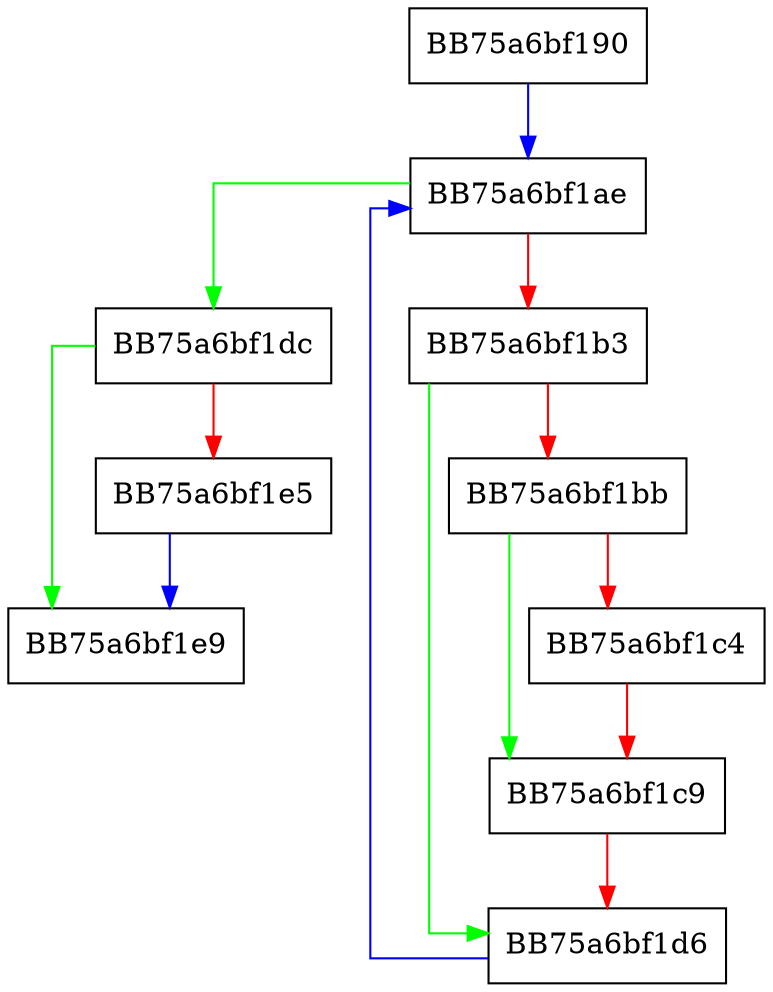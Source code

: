 digraph clear {
  node [shape="box"];
  graph [splines=ortho];
  BB75a6bf190 -> BB75a6bf1ae [color="blue"];
  BB75a6bf1ae -> BB75a6bf1dc [color="green"];
  BB75a6bf1ae -> BB75a6bf1b3 [color="red"];
  BB75a6bf1b3 -> BB75a6bf1d6 [color="green"];
  BB75a6bf1b3 -> BB75a6bf1bb [color="red"];
  BB75a6bf1bb -> BB75a6bf1c9 [color="green"];
  BB75a6bf1bb -> BB75a6bf1c4 [color="red"];
  BB75a6bf1c4 -> BB75a6bf1c9 [color="red"];
  BB75a6bf1c9 -> BB75a6bf1d6 [color="red"];
  BB75a6bf1d6 -> BB75a6bf1ae [color="blue"];
  BB75a6bf1dc -> BB75a6bf1e9 [color="green"];
  BB75a6bf1dc -> BB75a6bf1e5 [color="red"];
  BB75a6bf1e5 -> BB75a6bf1e9 [color="blue"];
}